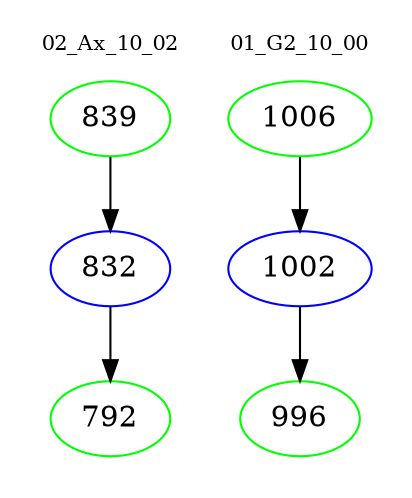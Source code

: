 digraph{
subgraph cluster_0 {
color = white
label = "02_Ax_10_02";
fontsize=10;
T0_839 [label="839", color="green"]
T0_839 -> T0_832 [color="black"]
T0_832 [label="832", color="blue"]
T0_832 -> T0_792 [color="black"]
T0_792 [label="792", color="green"]
}
subgraph cluster_1 {
color = white
label = "01_G2_10_00";
fontsize=10;
T1_1006 [label="1006", color="green"]
T1_1006 -> T1_1002 [color="black"]
T1_1002 [label="1002", color="blue"]
T1_1002 -> T1_996 [color="black"]
T1_996 [label="996", color="green"]
}
}
